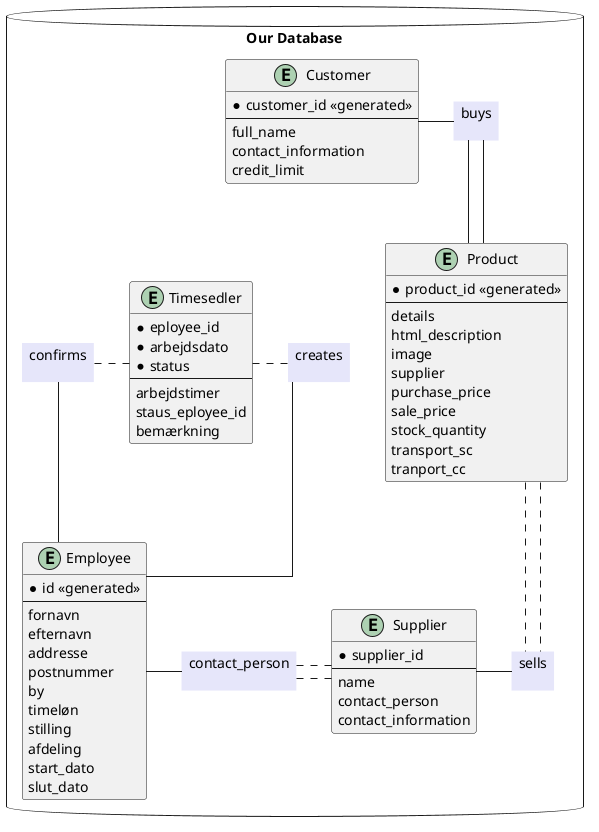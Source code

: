 @startuml

skinparam linetype ortho
skinparam objectbackgroundcolor lavender
skinparam objectbordercolor lavender
skinparam shadowing False

database "Our Database" {
entity "Employee" as emp {
    * id <<generated>>
    --
    fornavn
    efternavn
    addresse
    postnummer
    by
    timeløn
    stilling
    afdeling
    start_dato
    slut_dato
}
entity "Product" as pro {
    * product_id <<generated>>
    --
    details
    html_description
    image
    supplier
    purchase_price
    sale_price
    stock_quantity
    transport_sc
    tranport_cc
}
entity "Customer" as cus {
    * customer_id <<generated>>
    --
    full_name
    contact_information
    credit_limit
}
'entity "SalesOrder" as sor {
'    * order_id <<generated>>
'    --
'    shipping_date
'    billing_data
'    payment_date
'}
'entity "SalesOrderLine" as sol {
'    * order_line_id <<generated>>
'    * product_id
'    --
'    order_line
'    amount 
'    ' Amount is number of products
'    price 
'    ' Price is products selling price
'}
'entity "PurchaseOrder" as por {
'    * order_id <<generated>>
'    * supplier_id
'    --
'    order_data
'    date_of_receipt
'    date_of_payment
'}
'entity "PurchaseOrderLine" as pol {
'    * order_id
'    * product_id
'    --
'    order_line
'    amount 
'    ' Amount is number of products
'    price 
'    ' Price is products selling price
'}
entity "Supplier" as sup {
    * supplier_id
    --
    name
    contact_person
    contact_information
}
entity "Timesedler" as tse {
    * eployee_id
    * arbejdsdato
    * status
    --
    arbejdstimer
    staus_eployee_id
    bemærkning
}

object "contact_person" as cpe
object "buys" as buy
object "sells" as sel
object "creates" as cre
object "confirms" as con

}
'database "MySQL" {
'entity "User" as usr {
'    * id
'}
'}

'Relationships

emp -r- cpe
cpe .r. sup
cpe .r. sup

emp -u- cre
emp -u- con

tse .r. con
tse .r. cre

sup -r- sel
sel .u. pro
sel .u. pro

cus -r- buy
buy -d- pro
buy -d- pro
@enduml
